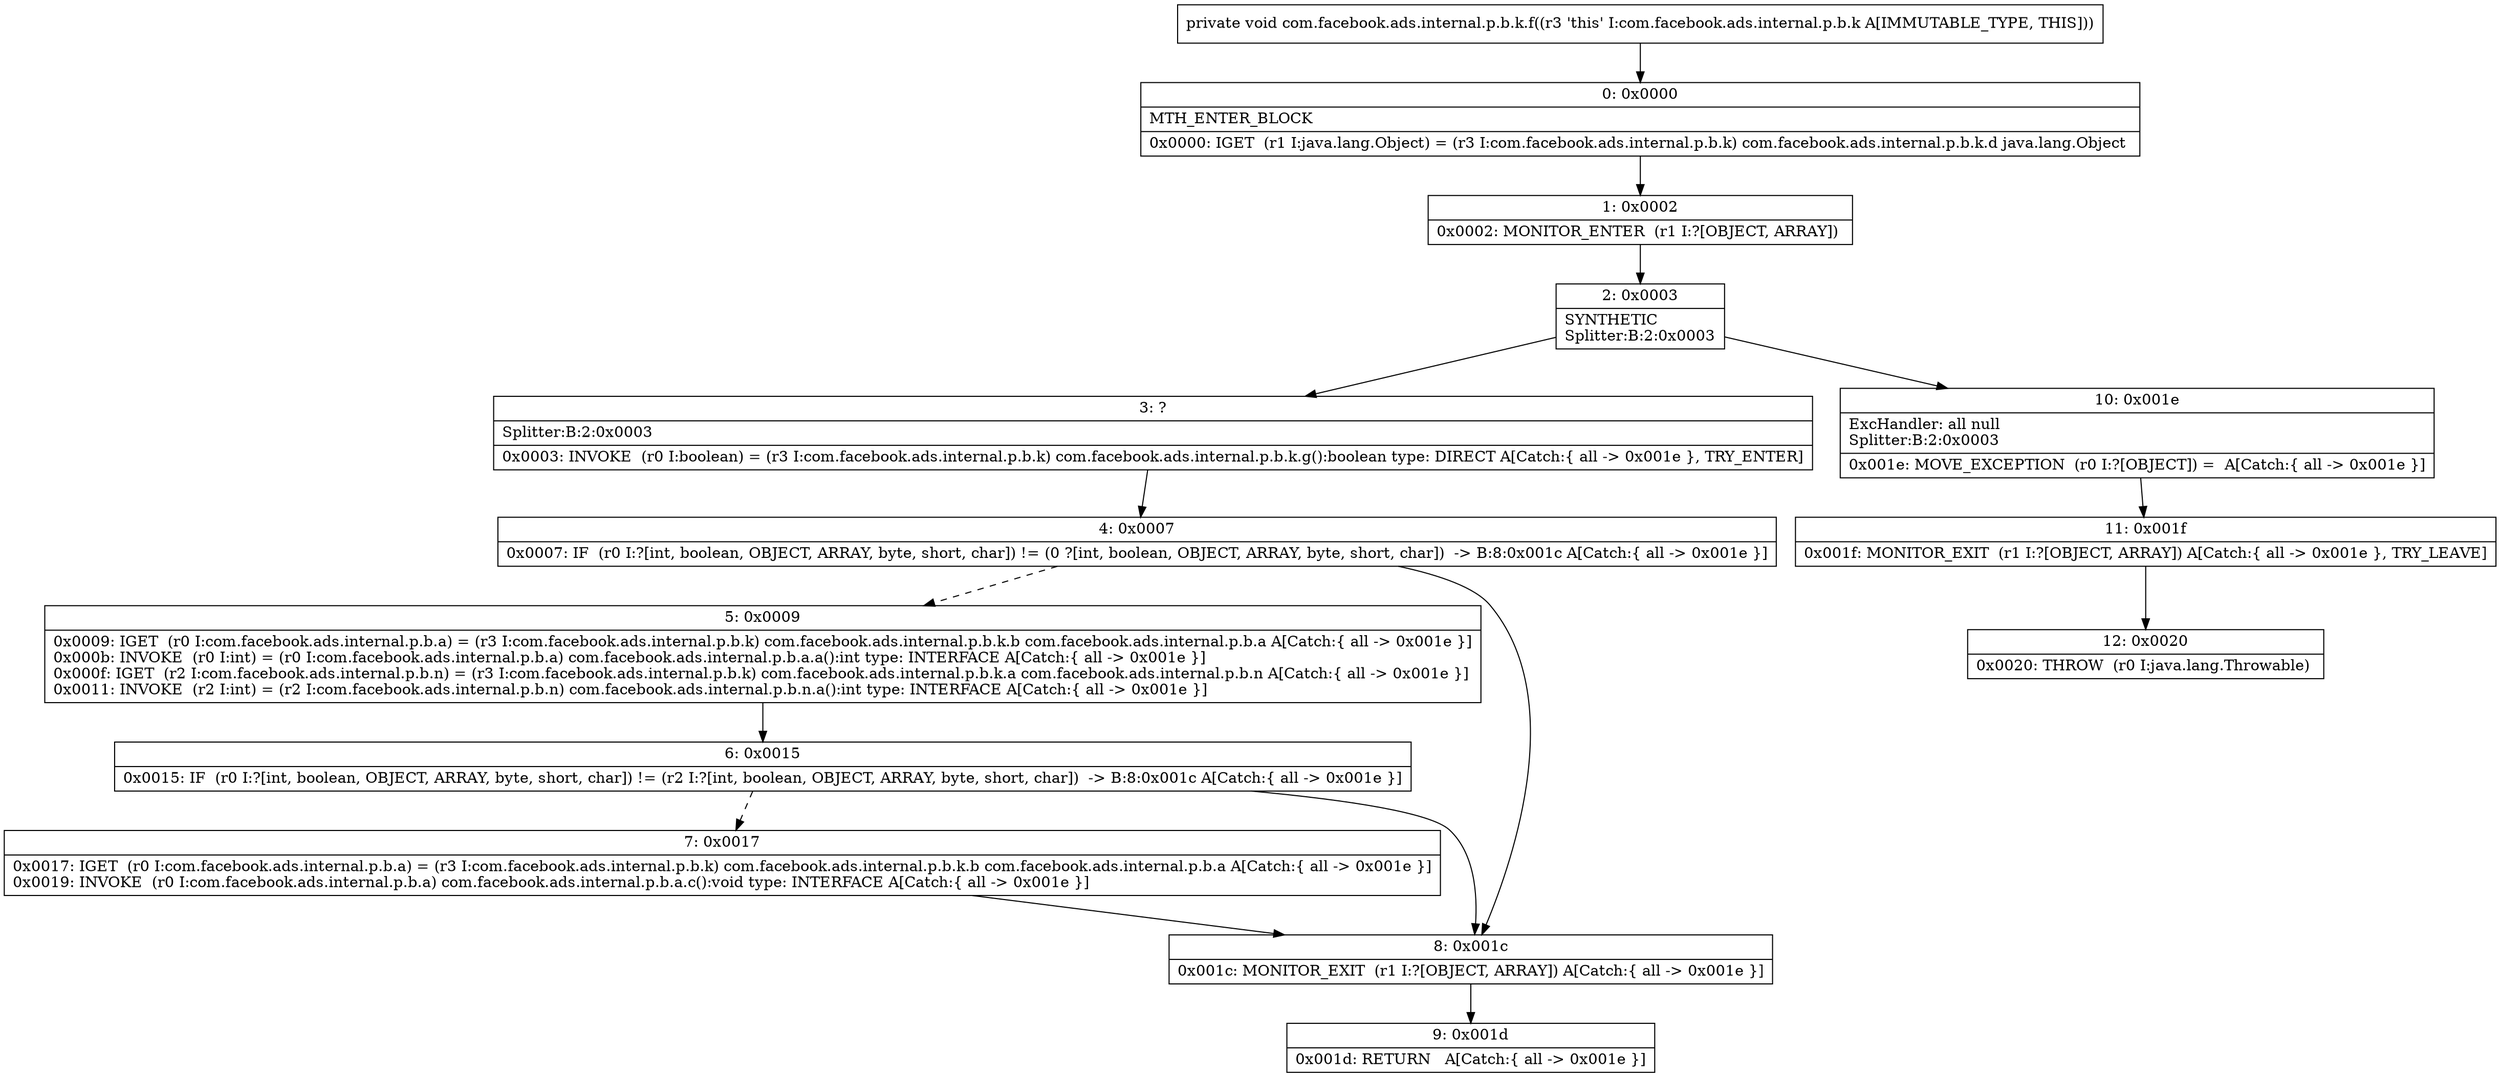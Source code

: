 digraph "CFG forcom.facebook.ads.internal.p.b.k.f()V" {
Node_0 [shape=record,label="{0\:\ 0x0000|MTH_ENTER_BLOCK\l|0x0000: IGET  (r1 I:java.lang.Object) = (r3 I:com.facebook.ads.internal.p.b.k) com.facebook.ads.internal.p.b.k.d java.lang.Object \l}"];
Node_1 [shape=record,label="{1\:\ 0x0002|0x0002: MONITOR_ENTER  (r1 I:?[OBJECT, ARRAY]) \l}"];
Node_2 [shape=record,label="{2\:\ 0x0003|SYNTHETIC\lSplitter:B:2:0x0003\l}"];
Node_3 [shape=record,label="{3\:\ ?|Splitter:B:2:0x0003\l|0x0003: INVOKE  (r0 I:boolean) = (r3 I:com.facebook.ads.internal.p.b.k) com.facebook.ads.internal.p.b.k.g():boolean type: DIRECT A[Catch:\{ all \-\> 0x001e \}, TRY_ENTER]\l}"];
Node_4 [shape=record,label="{4\:\ 0x0007|0x0007: IF  (r0 I:?[int, boolean, OBJECT, ARRAY, byte, short, char]) != (0 ?[int, boolean, OBJECT, ARRAY, byte, short, char])  \-\> B:8:0x001c A[Catch:\{ all \-\> 0x001e \}]\l}"];
Node_5 [shape=record,label="{5\:\ 0x0009|0x0009: IGET  (r0 I:com.facebook.ads.internal.p.b.a) = (r3 I:com.facebook.ads.internal.p.b.k) com.facebook.ads.internal.p.b.k.b com.facebook.ads.internal.p.b.a A[Catch:\{ all \-\> 0x001e \}]\l0x000b: INVOKE  (r0 I:int) = (r0 I:com.facebook.ads.internal.p.b.a) com.facebook.ads.internal.p.b.a.a():int type: INTERFACE A[Catch:\{ all \-\> 0x001e \}]\l0x000f: IGET  (r2 I:com.facebook.ads.internal.p.b.n) = (r3 I:com.facebook.ads.internal.p.b.k) com.facebook.ads.internal.p.b.k.a com.facebook.ads.internal.p.b.n A[Catch:\{ all \-\> 0x001e \}]\l0x0011: INVOKE  (r2 I:int) = (r2 I:com.facebook.ads.internal.p.b.n) com.facebook.ads.internal.p.b.n.a():int type: INTERFACE A[Catch:\{ all \-\> 0x001e \}]\l}"];
Node_6 [shape=record,label="{6\:\ 0x0015|0x0015: IF  (r0 I:?[int, boolean, OBJECT, ARRAY, byte, short, char]) != (r2 I:?[int, boolean, OBJECT, ARRAY, byte, short, char])  \-\> B:8:0x001c A[Catch:\{ all \-\> 0x001e \}]\l}"];
Node_7 [shape=record,label="{7\:\ 0x0017|0x0017: IGET  (r0 I:com.facebook.ads.internal.p.b.a) = (r3 I:com.facebook.ads.internal.p.b.k) com.facebook.ads.internal.p.b.k.b com.facebook.ads.internal.p.b.a A[Catch:\{ all \-\> 0x001e \}]\l0x0019: INVOKE  (r0 I:com.facebook.ads.internal.p.b.a) com.facebook.ads.internal.p.b.a.c():void type: INTERFACE A[Catch:\{ all \-\> 0x001e \}]\l}"];
Node_8 [shape=record,label="{8\:\ 0x001c|0x001c: MONITOR_EXIT  (r1 I:?[OBJECT, ARRAY]) A[Catch:\{ all \-\> 0x001e \}]\l}"];
Node_9 [shape=record,label="{9\:\ 0x001d|0x001d: RETURN   A[Catch:\{ all \-\> 0x001e \}]\l}"];
Node_10 [shape=record,label="{10\:\ 0x001e|ExcHandler: all null\lSplitter:B:2:0x0003\l|0x001e: MOVE_EXCEPTION  (r0 I:?[OBJECT]) =  A[Catch:\{ all \-\> 0x001e \}]\l}"];
Node_11 [shape=record,label="{11\:\ 0x001f|0x001f: MONITOR_EXIT  (r1 I:?[OBJECT, ARRAY]) A[Catch:\{ all \-\> 0x001e \}, TRY_LEAVE]\l}"];
Node_12 [shape=record,label="{12\:\ 0x0020|0x0020: THROW  (r0 I:java.lang.Throwable) \l}"];
MethodNode[shape=record,label="{private void com.facebook.ads.internal.p.b.k.f((r3 'this' I:com.facebook.ads.internal.p.b.k A[IMMUTABLE_TYPE, THIS])) }"];
MethodNode -> Node_0;
Node_0 -> Node_1;
Node_1 -> Node_2;
Node_2 -> Node_3;
Node_2 -> Node_10;
Node_3 -> Node_4;
Node_4 -> Node_5[style=dashed];
Node_4 -> Node_8;
Node_5 -> Node_6;
Node_6 -> Node_7[style=dashed];
Node_6 -> Node_8;
Node_7 -> Node_8;
Node_8 -> Node_9;
Node_10 -> Node_11;
Node_11 -> Node_12;
}

